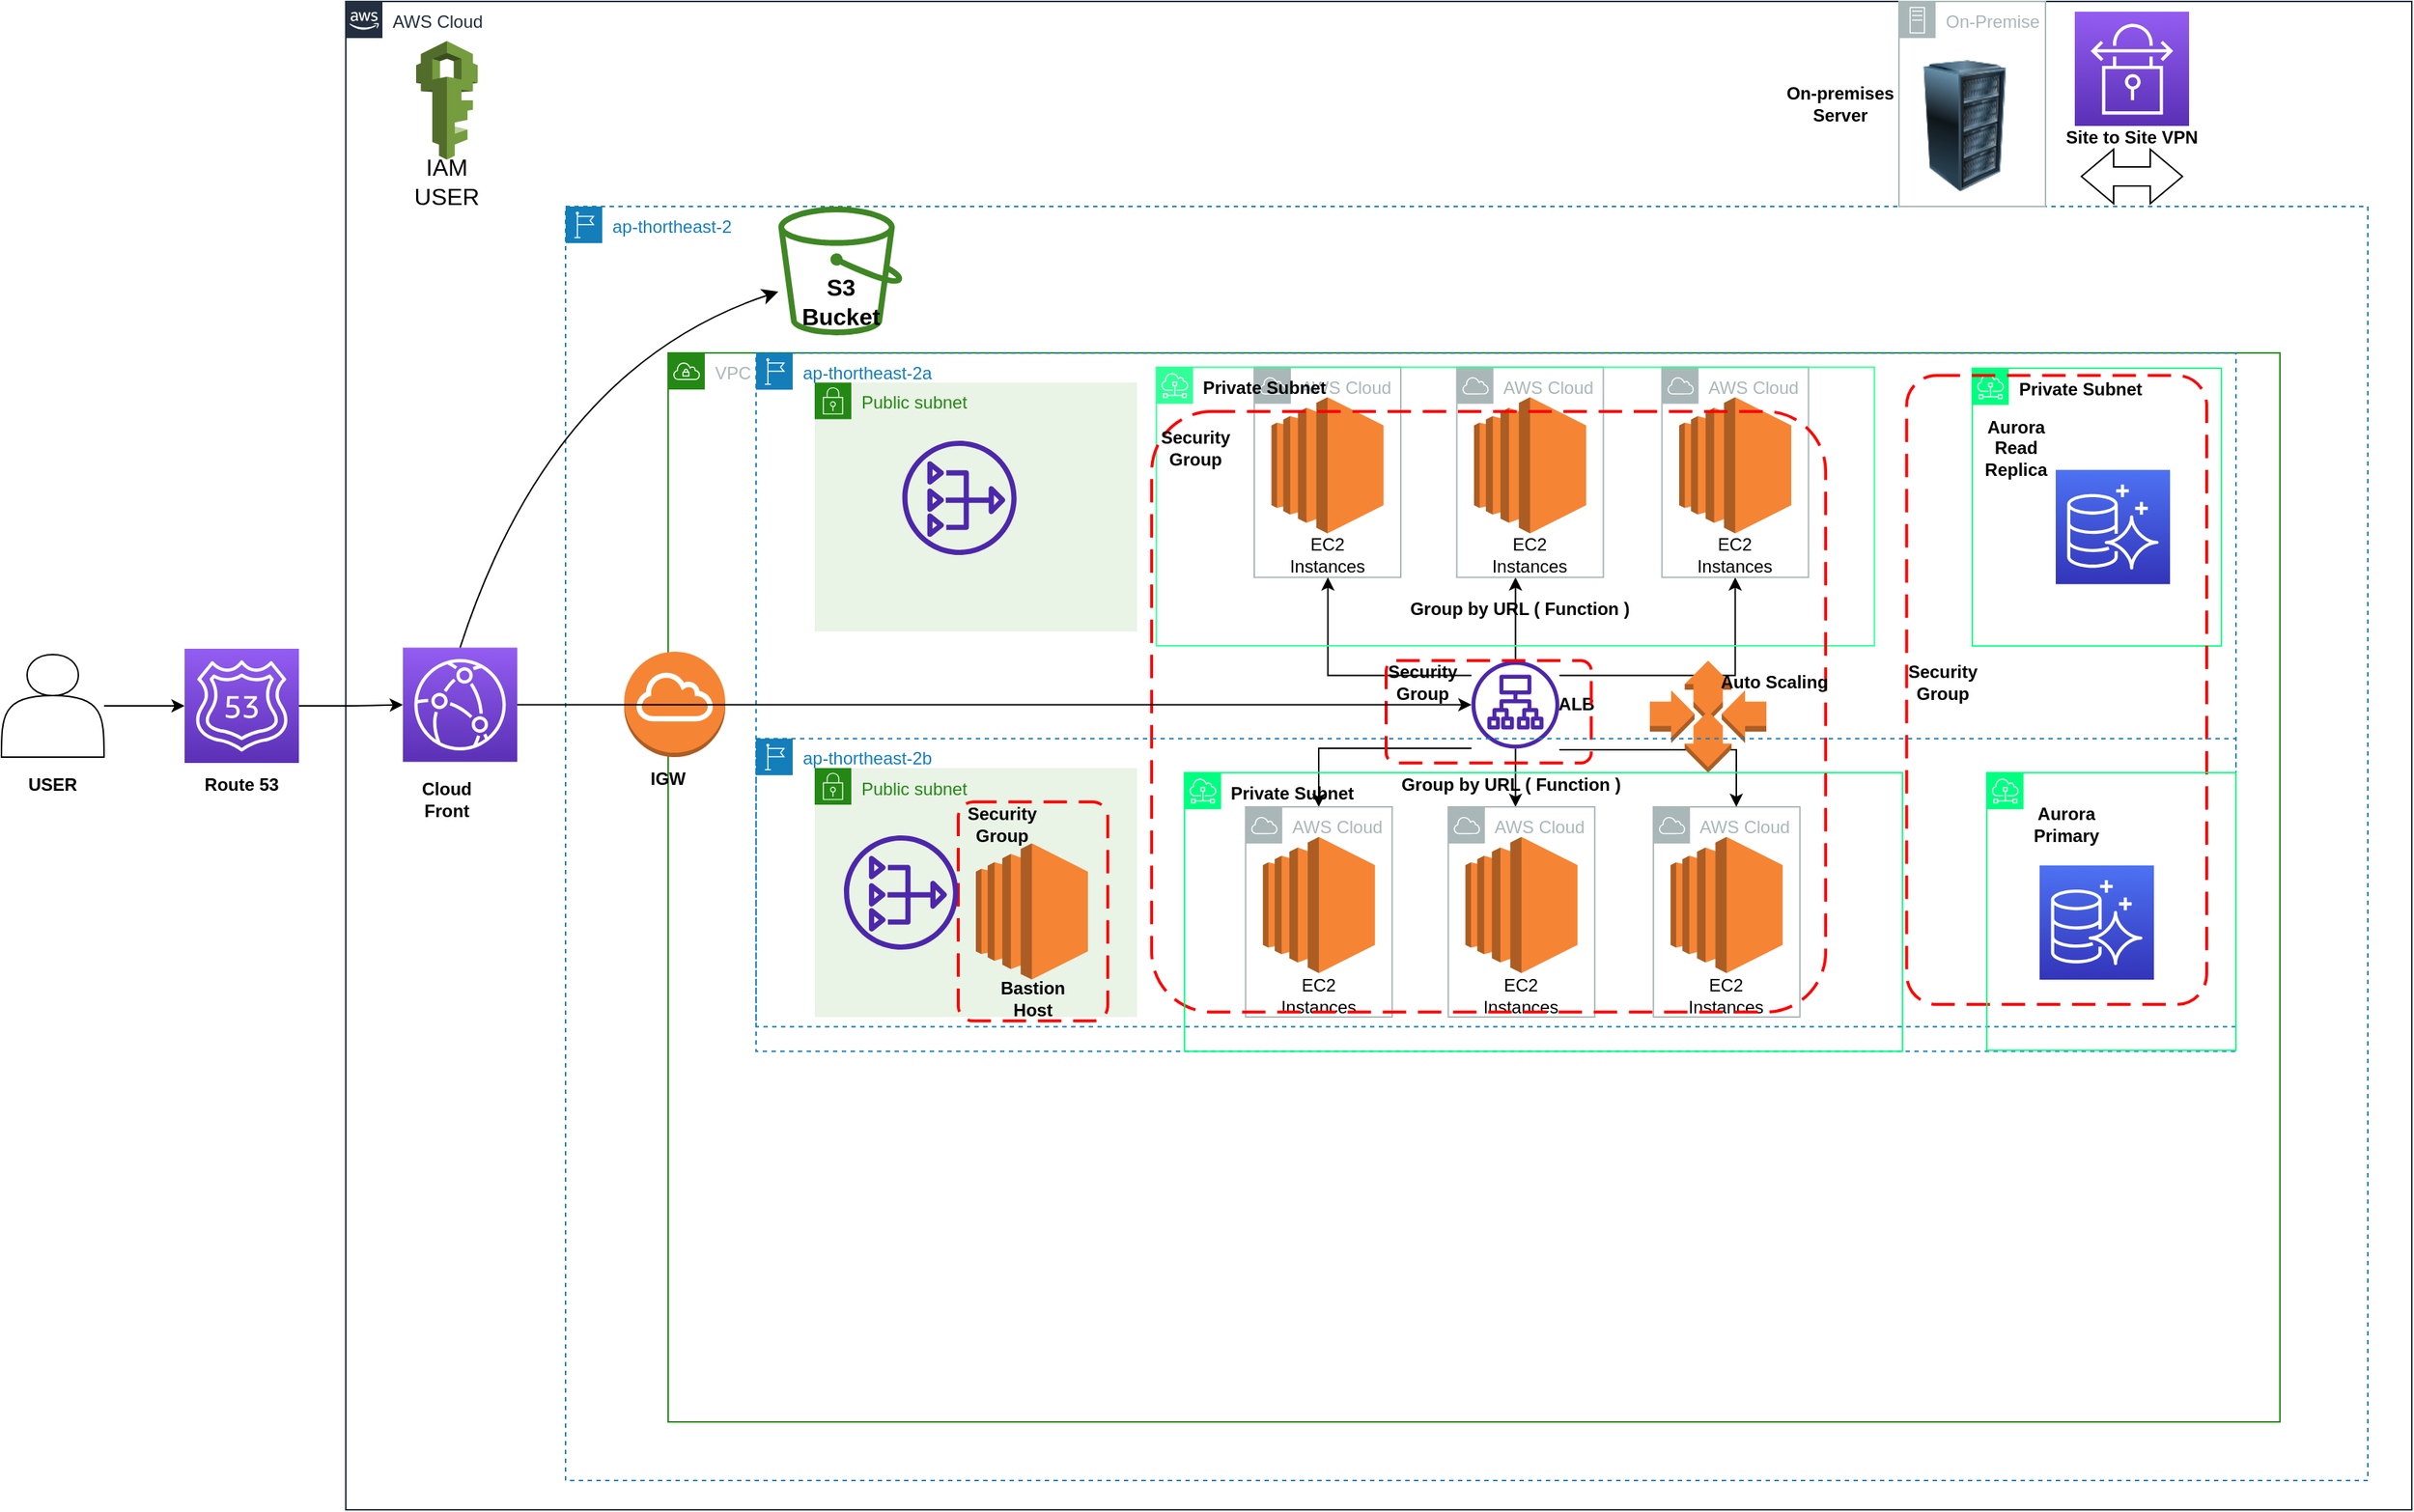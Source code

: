 <mxfile version="21.1.5" type="github">
  <diagram id="Ht1M8jgEwFfnCIfOTk4-" name="Page-1">
    <mxGraphModel dx="2459" dy="1330" grid="1" gridSize="10" guides="1" tooltips="1" connect="1" arrows="1" fold="1" page="1" pageScale="1" pageWidth="1169" pageHeight="827" math="0" shadow="0">
      <root>
        <mxCell id="0" />
        <mxCell id="1" parent="0" />
        <mxCell id="IgCXTQMukGuZrth8DPhS-2" value="AWS Cloud" style="points=[[0,0],[0.25,0],[0.5,0],[0.75,0],[1,0],[1,0.25],[1,0.5],[1,0.75],[1,1],[0.75,1],[0.5,1],[0.25,1],[0,1],[0,0.75],[0,0.5],[0,0.25]];outlineConnect=0;gradientColor=none;html=1;whiteSpace=wrap;fontSize=12;fontStyle=0;container=1;pointerEvents=0;collapsible=0;recursiveResize=0;shape=mxgraph.aws4.group;grIcon=mxgraph.aws4.group_aws_cloud_alt;strokeColor=#232F3E;fillColor=none;verticalAlign=top;align=left;spacingLeft=30;fontColor=#232F3E;dashed=0;" parent="1" vertex="1">
          <mxGeometry x="-660" y="-220" width="1410" height="1030" as="geometry" />
        </mxCell>
        <mxCell id="IgCXTQMukGuZrth8DPhS-18" value="&lt;b&gt;Cloud Front&lt;/b&gt;" style="text;strokeColor=none;align=center;fillColor=none;html=1;verticalAlign=middle;whiteSpace=wrap;rounded=0;" parent="IgCXTQMukGuZrth8DPhS-2" vertex="1">
          <mxGeometry x="39" y="530" width="60" height="30" as="geometry" />
        </mxCell>
        <mxCell id="r6WSz_JVBPb8-_I4pMfm-1" value="" style="outlineConnect=0;dashed=0;verticalLabelPosition=bottom;verticalAlign=top;align=center;html=1;shape=mxgraph.aws3.iam;fillColor=#759C3E;gradientColor=none;fontSize=16;" parent="IgCXTQMukGuZrth8DPhS-2" vertex="1">
          <mxGeometry x="48" y="27" width="42" height="81" as="geometry" />
        </mxCell>
        <mxCell id="r6WSz_JVBPb8-_I4pMfm-2" value="IAM USER" style="text;strokeColor=none;align=center;fillColor=none;html=1;verticalAlign=middle;whiteSpace=wrap;rounded=0;fontSize=16;" parent="IgCXTQMukGuZrth8DPhS-2" vertex="1">
          <mxGeometry x="39" y="108" width="60" height="30" as="geometry" />
        </mxCell>
        <mxCell id="IgCXTQMukGuZrth8DPhS-12" value="ap-thortheast-2&lt;br&gt;" style="points=[[0,0],[0.25,0],[0.5,0],[0.75,0],[1,0],[1,0.25],[1,0.5],[1,0.75],[1,1],[0.75,1],[0.5,1],[0.25,1],[0,1],[0,0.75],[0,0.5],[0,0.25]];outlineConnect=0;gradientColor=none;html=1;whiteSpace=wrap;fontSize=12;fontStyle=0;container=1;pointerEvents=0;collapsible=0;recursiveResize=0;shape=mxgraph.aws4.group;grIcon=mxgraph.aws4.group_region;strokeColor=#147EBA;fillColor=none;verticalAlign=top;align=left;spacingLeft=30;fontColor=#147EBA;dashed=1;" parent="IgCXTQMukGuZrth8DPhS-2" vertex="1">
          <mxGeometry x="150" y="140" width="1230" height="870" as="geometry" />
        </mxCell>
        <mxCell id="r6WSz_JVBPb8-_I4pMfm-3" value="" style="sketch=0;outlineConnect=0;fontColor=#232F3E;gradientColor=none;fillColor=#3F8624;strokeColor=none;dashed=0;verticalLabelPosition=bottom;verticalAlign=top;align=center;html=1;fontSize=12;fontStyle=0;aspect=fixed;pointerEvents=1;shape=mxgraph.aws4.bucket;" parent="IgCXTQMukGuZrth8DPhS-12" vertex="1">
          <mxGeometry x="145.19" width="84.62" height="88" as="geometry" />
        </mxCell>
        <mxCell id="r6WSz_JVBPb8-_I4pMfm-4" value="&lt;b&gt;S3 Bucket&lt;/b&gt;" style="text;strokeColor=none;align=center;fillColor=none;html=1;verticalAlign=middle;whiteSpace=wrap;rounded=0;fontSize=16;" parent="IgCXTQMukGuZrth8DPhS-12" vertex="1">
          <mxGeometry x="157.5" y="50" width="60" height="30" as="geometry" />
        </mxCell>
        <mxCell id="IgCXTQMukGuZrth8DPhS-20" value="VPC" style="points=[[0,0],[0.25,0],[0.5,0],[0.75,0],[1,0],[1,0.25],[1,0.5],[1,0.75],[1,1],[0.75,1],[0.5,1],[0.25,1],[0,1],[0,0.75],[0,0.5],[0,0.25]];outlineConnect=0;gradientColor=none;html=1;whiteSpace=wrap;fontSize=12;fontStyle=0;container=1;pointerEvents=0;collapsible=0;recursiveResize=0;shape=mxgraph.aws4.group;grIcon=mxgraph.aws4.group_vpc;strokeColor=#248814;fillColor=none;verticalAlign=top;align=left;spacingLeft=30;fontColor=#AAB7B8;dashed=0;" parent="IgCXTQMukGuZrth8DPhS-12" vertex="1">
          <mxGeometry x="70" y="100" width="1100" height="730" as="geometry" />
        </mxCell>
        <mxCell id="IgCXTQMukGuZrth8DPhS-19" value="" style="outlineConnect=0;dashed=0;verticalLabelPosition=bottom;verticalAlign=top;align=center;html=1;shape=mxgraph.aws3.ec2;fillColor=#F58534;gradientColor=none;" parent="IgCXTQMukGuZrth8DPhS-20" vertex="1">
          <mxGeometry x="411.75" y="30.25" width="76.5" height="93" as="geometry" />
        </mxCell>
        <mxCell id="IgCXTQMukGuZrth8DPhS-21" value="EC2 Instances" style="text;strokeColor=none;align=center;fillColor=none;html=1;verticalAlign=middle;whiteSpace=wrap;rounded=0;" parent="IgCXTQMukGuZrth8DPhS-20" vertex="1">
          <mxGeometry x="420" y="123.25" width="60" height="30" as="geometry" />
        </mxCell>
        <mxCell id="IgCXTQMukGuZrth8DPhS-25" value="AWS Cloud" style="sketch=0;outlineConnect=0;gradientColor=none;html=1;whiteSpace=wrap;fontSize=12;fontStyle=0;shape=mxgraph.aws4.group;grIcon=mxgraph.aws4.group_aws_cloud;strokeColor=#AAB7B8;fillColor=none;verticalAlign=top;align=left;spacingLeft=30;fontColor=#AAB7B8;dashed=0;" parent="IgCXTQMukGuZrth8DPhS-20" vertex="1">
          <mxGeometry x="400" y="9.75" width="100" height="143.5" as="geometry" />
        </mxCell>
        <mxCell id="IgCXTQMukGuZrth8DPhS-46" style="edgeStyle=orthogonalEdgeStyle;rounded=0;orthogonalLoop=1;jettySize=auto;html=1;" parent="IgCXTQMukGuZrth8DPhS-20" source="IgCXTQMukGuZrth8DPhS-14" target="IgCXTQMukGuZrth8DPhS-41" edge="1">
          <mxGeometry relative="1" as="geometry">
            <Array as="points">
              <mxPoint x="578.25" y="180.25" />
              <mxPoint x="578.25" y="180.25" />
            </Array>
          </mxGeometry>
        </mxCell>
        <mxCell id="IgCXTQMukGuZrth8DPhS-48" style="edgeStyle=orthogonalEdgeStyle;rounded=0;orthogonalLoop=1;jettySize=auto;html=1;" parent="IgCXTQMukGuZrth8DPhS-20" source="IgCXTQMukGuZrth8DPhS-14" target="IgCXTQMukGuZrth8DPhS-44" edge="1">
          <mxGeometry relative="1" as="geometry">
            <Array as="points">
              <mxPoint x="728.25" y="220.25" />
            </Array>
          </mxGeometry>
        </mxCell>
        <mxCell id="UFWAyGBda8T7piXSCeyq-20" value="" style="edgeStyle=orthogonalEdgeStyle;rounded=0;orthogonalLoop=1;jettySize=auto;html=1;" parent="IgCXTQMukGuZrth8DPhS-20" source="IgCXTQMukGuZrth8DPhS-14" target="UFWAyGBda8T7piXSCeyq-15" edge="1">
          <mxGeometry relative="1" as="geometry">
            <Array as="points">
              <mxPoint x="578" y="300" />
              <mxPoint x="578" y="300" />
            </Array>
          </mxGeometry>
        </mxCell>
        <mxCell id="UFWAyGBda8T7piXSCeyq-21" style="edgeStyle=orthogonalEdgeStyle;rounded=0;orthogonalLoop=1;jettySize=auto;html=1;" parent="IgCXTQMukGuZrth8DPhS-20" source="IgCXTQMukGuZrth8DPhS-14" target="UFWAyGBda8T7piXSCeyq-9" edge="1">
          <mxGeometry relative="1" as="geometry">
            <Array as="points">
              <mxPoint x="444" y="270" />
            </Array>
          </mxGeometry>
        </mxCell>
        <mxCell id="IgCXTQMukGuZrth8DPhS-14" value="" style="sketch=0;outlineConnect=0;fontColor=#232F3E;gradientColor=none;fillColor=#4D27AA;strokeColor=none;dashed=0;verticalLabelPosition=bottom;verticalAlign=top;align=center;html=1;fontSize=12;fontStyle=0;aspect=fixed;pointerEvents=1;shape=mxgraph.aws4.application_load_balancer;" parent="IgCXTQMukGuZrth8DPhS-20" vertex="1">
          <mxGeometry x="548.25" y="210.25" width="60" height="60" as="geometry" />
        </mxCell>
        <mxCell id="IgCXTQMukGuZrth8DPhS-26" style="edgeStyle=orthogonalEdgeStyle;rounded=0;orthogonalLoop=1;jettySize=auto;html=1;" parent="IgCXTQMukGuZrth8DPhS-20" source="IgCXTQMukGuZrth8DPhS-14" target="IgCXTQMukGuZrth8DPhS-25" edge="1">
          <mxGeometry relative="1" as="geometry">
            <Array as="points">
              <mxPoint x="450.25" y="220.25" />
            </Array>
          </mxGeometry>
        </mxCell>
        <mxCell id="IgCXTQMukGuZrth8DPhS-39" value="" style="outlineConnect=0;dashed=0;verticalLabelPosition=bottom;verticalAlign=top;align=center;html=1;shape=mxgraph.aws3.ec2;fillColor=#F58534;gradientColor=none;" parent="IgCXTQMukGuZrth8DPhS-20" vertex="1">
          <mxGeometry x="550" y="30.25" width="76.5" height="93" as="geometry" />
        </mxCell>
        <mxCell id="IgCXTQMukGuZrth8DPhS-40" value="EC2 Instances" style="text;strokeColor=none;align=center;fillColor=none;html=1;verticalAlign=middle;whiteSpace=wrap;rounded=0;" parent="IgCXTQMukGuZrth8DPhS-20" vertex="1">
          <mxGeometry x="558.25" y="123.25" width="60" height="30" as="geometry" />
        </mxCell>
        <mxCell id="IgCXTQMukGuZrth8DPhS-41" value="AWS Cloud" style="sketch=0;outlineConnect=0;gradientColor=none;html=1;whiteSpace=wrap;fontSize=12;fontStyle=0;shape=mxgraph.aws4.group;grIcon=mxgraph.aws4.group_aws_cloud;strokeColor=#AAB7B8;fillColor=none;verticalAlign=top;align=left;spacingLeft=30;fontColor=#AAB7B8;dashed=0;" parent="IgCXTQMukGuZrth8DPhS-20" vertex="1">
          <mxGeometry x="538.25" y="9.75" width="100" height="143.5" as="geometry" />
        </mxCell>
        <mxCell id="IgCXTQMukGuZrth8DPhS-42" value="" style="outlineConnect=0;dashed=0;verticalLabelPosition=bottom;verticalAlign=top;align=center;html=1;shape=mxgraph.aws3.ec2;fillColor=#F58534;gradientColor=none;" parent="IgCXTQMukGuZrth8DPhS-20" vertex="1">
          <mxGeometry x="690" y="30.25" width="76.5" height="93" as="geometry" />
        </mxCell>
        <mxCell id="IgCXTQMukGuZrth8DPhS-43" value="EC2 Instances" style="text;strokeColor=none;align=center;fillColor=none;html=1;verticalAlign=middle;whiteSpace=wrap;rounded=0;" parent="IgCXTQMukGuZrth8DPhS-20" vertex="1">
          <mxGeometry x="698.25" y="123.25" width="60" height="30" as="geometry" />
        </mxCell>
        <mxCell id="IgCXTQMukGuZrth8DPhS-44" value="AWS Cloud" style="sketch=0;outlineConnect=0;gradientColor=none;html=1;whiteSpace=wrap;fontSize=12;fontStyle=0;shape=mxgraph.aws4.group;grIcon=mxgraph.aws4.group_aws_cloud;strokeColor=#AAB7B8;fillColor=none;verticalAlign=top;align=left;spacingLeft=30;fontColor=#AAB7B8;dashed=0;" parent="IgCXTQMukGuZrth8DPhS-20" vertex="1">
          <mxGeometry x="678.25" y="9.75" width="100" height="143.5" as="geometry" />
        </mxCell>
        <mxCell id="IgCXTQMukGuZrth8DPhS-50" value="&lt;b&gt;Group by URL ( Function )&amp;nbsp;&lt;/b&gt;" style="text;strokeColor=none;align=center;fillColor=none;html=1;verticalAlign=middle;whiteSpace=wrap;rounded=0;" parent="IgCXTQMukGuZrth8DPhS-20" vertex="1">
          <mxGeometry x="488.25" y="160.25" width="190" height="30" as="geometry" />
        </mxCell>
        <mxCell id="IgCXTQMukGuZrth8DPhS-17" value="&lt;b&gt;ALB&lt;/b&gt;" style="text;strokeColor=none;align=center;fillColor=none;html=1;verticalAlign=middle;whiteSpace=wrap;rounded=0;" parent="IgCXTQMukGuZrth8DPhS-20" vertex="1">
          <mxGeometry x="590" y="225.25" width="60" height="30" as="geometry" />
        </mxCell>
        <mxCell id="UFWAyGBda8T7piXSCeyq-2" value="" style="outlineConnect=0;dashed=0;verticalLabelPosition=bottom;verticalAlign=top;align=center;html=1;shape=mxgraph.aws3.internet_gateway;fillColor=#F58534;gradientColor=none;" parent="IgCXTQMukGuZrth8DPhS-20" vertex="1">
          <mxGeometry x="-30" y="204" width="69" height="72" as="geometry" />
        </mxCell>
        <mxCell id="UFWAyGBda8T7piXSCeyq-3" value="&lt;b&gt;IGW&lt;/b&gt;" style="text;strokeColor=none;align=center;fillColor=none;html=1;verticalAlign=middle;whiteSpace=wrap;rounded=0;" parent="IgCXTQMukGuZrth8DPhS-20" vertex="1">
          <mxGeometry x="-30" y="276" width="60" height="30" as="geometry" />
        </mxCell>
        <mxCell id="UFWAyGBda8T7piXSCeyq-4" value="Public subnet" style="points=[[0,0],[0.25,0],[0.5,0],[0.75,0],[1,0],[1,0.25],[1,0.5],[1,0.75],[1,1],[0.75,1],[0.5,1],[0.25,1],[0,1],[0,0.75],[0,0.5],[0,0.25]];outlineConnect=0;gradientColor=none;html=1;whiteSpace=wrap;fontSize=12;fontStyle=0;container=1;pointerEvents=0;collapsible=0;recursiveResize=0;shape=mxgraph.aws4.group;grIcon=mxgraph.aws4.group_security_group;grStroke=0;strokeColor=#248814;fillColor=#E9F3E6;verticalAlign=top;align=left;spacingLeft=30;fontColor=#248814;dashed=0;" parent="IgCXTQMukGuZrth8DPhS-20" vertex="1">
          <mxGeometry x="100" y="283.5" width="220" height="170" as="geometry" />
        </mxCell>
        <mxCell id="UFWAyGBda8T7piXSCeyq-7" value="" style="outlineConnect=0;dashed=0;verticalLabelPosition=bottom;verticalAlign=top;align=center;html=1;shape=mxgraph.aws3.ec2;fillColor=#F58534;gradientColor=none;" parent="IgCXTQMukGuZrth8DPhS-20" vertex="1">
          <mxGeometry x="405.88" y="330.5" width="76.5" height="93" as="geometry" />
        </mxCell>
        <mxCell id="UFWAyGBda8T7piXSCeyq-8" value="EC2 Instances" style="text;strokeColor=none;align=center;fillColor=none;html=1;verticalAlign=middle;whiteSpace=wrap;rounded=0;" parent="IgCXTQMukGuZrth8DPhS-20" vertex="1">
          <mxGeometry x="414.13" y="423.5" width="60" height="30" as="geometry" />
        </mxCell>
        <mxCell id="UFWAyGBda8T7piXSCeyq-9" value="AWS Cloud" style="sketch=0;outlineConnect=0;gradientColor=none;html=1;whiteSpace=wrap;fontSize=12;fontStyle=0;shape=mxgraph.aws4.group;grIcon=mxgraph.aws4.group_aws_cloud;strokeColor=#AAB7B8;fillColor=none;verticalAlign=top;align=left;spacingLeft=30;fontColor=#AAB7B8;dashed=0;" parent="IgCXTQMukGuZrth8DPhS-20" vertex="1">
          <mxGeometry x="394.13" y="310" width="100" height="143.5" as="geometry" />
        </mxCell>
        <mxCell id="UFWAyGBda8T7piXSCeyq-13" value="" style="outlineConnect=0;dashed=0;verticalLabelPosition=bottom;verticalAlign=top;align=center;html=1;shape=mxgraph.aws3.ec2;fillColor=#F58534;gradientColor=none;" parent="IgCXTQMukGuZrth8DPhS-20" vertex="1">
          <mxGeometry x="544.13" y="330.5" width="76.5" height="93" as="geometry" />
        </mxCell>
        <mxCell id="UFWAyGBda8T7piXSCeyq-14" value="EC2 Instances" style="text;strokeColor=none;align=center;fillColor=none;html=1;verticalAlign=middle;whiteSpace=wrap;rounded=0;" parent="IgCXTQMukGuZrth8DPhS-20" vertex="1">
          <mxGeometry x="552.38" y="423.5" width="60" height="30" as="geometry" />
        </mxCell>
        <mxCell id="UFWAyGBda8T7piXSCeyq-15" value="AWS Cloud" style="sketch=0;outlineConnect=0;gradientColor=none;html=1;whiteSpace=wrap;fontSize=12;fontStyle=0;shape=mxgraph.aws4.group;grIcon=mxgraph.aws4.group_aws_cloud;strokeColor=#AAB7B8;fillColor=none;verticalAlign=top;align=left;spacingLeft=30;fontColor=#AAB7B8;dashed=0;" parent="IgCXTQMukGuZrth8DPhS-20" vertex="1">
          <mxGeometry x="532.38" y="310" width="100" height="143.5" as="geometry" />
        </mxCell>
        <mxCell id="UFWAyGBda8T7piXSCeyq-16" value="" style="outlineConnect=0;dashed=0;verticalLabelPosition=bottom;verticalAlign=top;align=center;html=1;shape=mxgraph.aws3.ec2;fillColor=#F58534;gradientColor=none;" parent="IgCXTQMukGuZrth8DPhS-20" vertex="1">
          <mxGeometry x="684.13" y="330.5" width="76.5" height="93" as="geometry" />
        </mxCell>
        <mxCell id="UFWAyGBda8T7piXSCeyq-17" value="EC2 Instances" style="text;strokeColor=none;align=center;fillColor=none;html=1;verticalAlign=middle;whiteSpace=wrap;rounded=0;" parent="IgCXTQMukGuZrth8DPhS-20" vertex="1">
          <mxGeometry x="692.38" y="423.5" width="60" height="30" as="geometry" />
        </mxCell>
        <mxCell id="UFWAyGBda8T7piXSCeyq-19" value="AWS Cloud" style="sketch=0;outlineConnect=0;gradientColor=none;html=1;whiteSpace=wrap;fontSize=12;fontStyle=0;shape=mxgraph.aws4.group;grIcon=mxgraph.aws4.group_aws_cloud;strokeColor=#AAB7B8;fillColor=none;verticalAlign=top;align=left;spacingLeft=30;fontColor=#AAB7B8;dashed=0;" parent="IgCXTQMukGuZrth8DPhS-20" vertex="1">
          <mxGeometry x="672.38" y="310" width="100" height="143.5" as="geometry" />
        </mxCell>
        <mxCell id="UFWAyGBda8T7piXSCeyq-25" style="edgeStyle=orthogonalEdgeStyle;rounded=0;orthogonalLoop=1;jettySize=auto;html=1;" parent="IgCXTQMukGuZrth8DPhS-20" target="UFWAyGBda8T7piXSCeyq-19" edge="1">
          <mxGeometry relative="1" as="geometry">
            <Array as="points">
              <mxPoint x="729" y="271" />
            </Array>
            <mxPoint x="608.25" y="271" as="sourcePoint" />
            <mxPoint x="728.25" y="204" as="targetPoint" />
          </mxGeometry>
        </mxCell>
        <mxCell id="UFWAyGBda8T7piXSCeyq-6" value="Public subnet" style="points=[[0,0],[0.25,0],[0.5,0],[0.75,0],[1,0],[1,0.25],[1,0.5],[1,0.75],[1,1],[0.75,1],[0.5,1],[0.25,1],[0,1],[0,0.75],[0,0.5],[0,0.25]];outlineConnect=0;gradientColor=none;html=1;whiteSpace=wrap;fontSize=12;fontStyle=0;container=1;pointerEvents=0;collapsible=0;recursiveResize=0;shape=mxgraph.aws4.group;grIcon=mxgraph.aws4.group_security_group;grStroke=0;strokeColor=#248814;fillColor=#E9F3E6;verticalAlign=top;align=left;spacingLeft=30;fontColor=#248814;dashed=0;" parent="IgCXTQMukGuZrth8DPhS-20" vertex="1">
          <mxGeometry x="100" y="20.25" width="220" height="170" as="geometry" />
        </mxCell>
        <mxCell id="UFWAyGBda8T7piXSCeyq-33" value="" style="sketch=0;outlineConnect=0;fontColor=#232F3E;gradientColor=none;fillColor=#4D27AA;strokeColor=none;dashed=0;verticalLabelPosition=bottom;verticalAlign=top;align=center;html=1;fontSize=12;fontStyle=0;aspect=fixed;pointerEvents=1;shape=mxgraph.aws4.nat_gateway;" parent="UFWAyGBda8T7piXSCeyq-6" vertex="1">
          <mxGeometry x="59.81" y="39.75" width="78" height="78" as="geometry" />
        </mxCell>
        <mxCell id="UFWAyGBda8T7piXSCeyq-28" value="&lt;b style=&quot;border-color: var(--border-color); color: rgb(0, 0, 0); text-align: center;&quot;&gt;Private Subnet&lt;/b&gt;" style="sketch=0;outlineConnect=0;gradientColor=none;html=1;whiteSpace=wrap;fontSize=12;fontStyle=0;shape=mxgraph.aws4.group;grIcon=mxgraph.aws4.group_subnet;strokeColor=#33FF99;fillColor=none;verticalAlign=top;align=left;spacingLeft=30;fontColor=#E8E8E8;dashed=0;" parent="IgCXTQMukGuZrth8DPhS-20" vertex="1">
          <mxGeometry x="333.25" y="9.75" width="490" height="190.25" as="geometry" />
        </mxCell>
        <mxCell id="UFWAyGBda8T7piXSCeyq-45" value="ap-thortheast-2a" style="points=[[0,0],[0.25,0],[0.5,0],[0.75,0],[1,0],[1,0.25],[1,0.5],[1,0.75],[1,1],[0.75,1],[0.5,1],[0.25,1],[0,1],[0,0.75],[0,0.5],[0,0.25]];outlineConnect=0;gradientColor=none;html=1;whiteSpace=wrap;fontSize=12;fontStyle=0;container=1;pointerEvents=0;collapsible=0;recursiveResize=0;shape=mxgraph.aws4.group;grIcon=mxgraph.aws4.group_region;strokeColor=#147EBA;fillColor=none;verticalAlign=top;align=left;spacingLeft=30;fontColor=#147EBA;dashed=1;" parent="IgCXTQMukGuZrth8DPhS-20" vertex="1">
          <mxGeometry x="60" y="0.13" width="1010" height="460" as="geometry" />
        </mxCell>
        <mxCell id="UFWAyGBda8T7piXSCeyq-47" value="&lt;b style=&quot;border-color: var(--border-color); color: rgb(0, 0, 0); text-align: center;&quot;&gt;Private Subnet&lt;/b&gt;" style="sketch=0;outlineConnect=0;gradientColor=none;html=1;whiteSpace=wrap;fontSize=12;fontStyle=0;shape=mxgraph.aws4.group;grIcon=mxgraph.aws4.group_subnet;strokeColor=#00FF80;fillColor=none;verticalAlign=top;align=left;spacingLeft=30;fontColor=#E8E8E8;dashed=0;" parent="UFWAyGBda8T7piXSCeyq-45" vertex="1">
          <mxGeometry x="830" y="10.43" width="170" height="189.57" as="geometry" />
        </mxCell>
        <mxCell id="UFWAyGBda8T7piXSCeyq-50" value="" style="sketch=0;points=[[0,0,0],[0.25,0,0],[0.5,0,0],[0.75,0,0],[1,0,0],[0,1,0],[0.25,1,0],[0.5,1,0],[0.75,1,0],[1,1,0],[0,0.25,0],[0,0.5,0],[0,0.75,0],[1,0.25,0],[1,0.5,0],[1,0.75,0]];outlineConnect=0;fontColor=#232F3E;gradientColor=#4D72F3;gradientDirection=north;fillColor=#3334B9;strokeColor=#ffffff;dashed=0;verticalLabelPosition=bottom;verticalAlign=top;align=center;html=1;fontSize=12;fontStyle=0;aspect=fixed;shape=mxgraph.aws4.resourceIcon;resIcon=mxgraph.aws4.aurora;" parent="UFWAyGBda8T7piXSCeyq-45" vertex="1">
          <mxGeometry x="887" y="79.74" width="78" height="78" as="geometry" />
        </mxCell>
        <mxCell id="UFWAyGBda8T7piXSCeyq-53" value="&lt;b&gt;Aurora Read Replica&lt;/b&gt;" style="text;strokeColor=none;align=center;fillColor=none;html=1;verticalAlign=middle;whiteSpace=wrap;rounded=0;" parent="UFWAyGBda8T7piXSCeyq-45" vertex="1">
          <mxGeometry x="830" y="49.87" width="60" height="29.87" as="geometry" />
        </mxCell>
        <mxCell id="UFWAyGBda8T7piXSCeyq-68" value="" style="rounded=1;arcSize=10;dashed=1;strokeColor=#ff0000;fillColor=none;gradientColor=none;dashPattern=8 4;strokeWidth=2;" parent="UFWAyGBda8T7piXSCeyq-45" vertex="1">
          <mxGeometry x="430" y="210" width="140" height="69.87" as="geometry" />
        </mxCell>
        <mxCell id="UFWAyGBda8T7piXSCeyq-69" value="&lt;b&gt;Security Group&lt;/b&gt;" style="text;strokeColor=none;align=center;fillColor=none;html=1;verticalAlign=middle;whiteSpace=wrap;rounded=0;" parent="UFWAyGBda8T7piXSCeyq-45" vertex="1">
          <mxGeometry x="430" y="220" width="50" height="9.74" as="geometry" />
        </mxCell>
        <mxCell id="UFWAyGBda8T7piXSCeyq-71" value="" style="rounded=1;arcSize=10;dashed=1;strokeColor=#ff0000;fillColor=none;gradientColor=none;dashPattern=8 4;strokeWidth=2;" parent="UFWAyGBda8T7piXSCeyq-45" vertex="1">
          <mxGeometry x="138" y="306.54" width="102" height="149.5" as="geometry" />
        </mxCell>
        <mxCell id="UFWAyGBda8T7piXSCeyq-72" value="&lt;b&gt;Security Group&lt;/b&gt;" style="text;strokeColor=none;align=center;fillColor=none;html=1;verticalAlign=middle;whiteSpace=wrap;rounded=0;" parent="UFWAyGBda8T7piXSCeyq-45" vertex="1">
          <mxGeometry x="138" y="306.54" width="60" height="30" as="geometry" />
        </mxCell>
        <mxCell id="UFWAyGBda8T7piXSCeyq-73" value="" style="rounded=1;arcSize=10;dashed=1;strokeColor=#ff0000;fillColor=none;gradientColor=none;dashPattern=8 4;strokeWidth=2;" parent="UFWAyGBda8T7piXSCeyq-45" vertex="1">
          <mxGeometry x="785.25" y="15.24" width="204.75" height="429.53" as="geometry" />
        </mxCell>
        <mxCell id="UFWAyGBda8T7piXSCeyq-74" value="&lt;b&gt;Security Group&lt;/b&gt;" style="text;strokeColor=none;align=center;fillColor=none;html=1;verticalAlign=middle;whiteSpace=wrap;rounded=0;" parent="UFWAyGBda8T7piXSCeyq-45" vertex="1">
          <mxGeometry x="780" y="204.64" width="60" height="40.47" as="geometry" />
        </mxCell>
        <mxCell id="UFWAyGBda8T7piXSCeyq-75" value="" style="rounded=1;arcSize=10;dashed=1;strokeColor=#ff0000;fillColor=none;gradientColor=none;dashPattern=8 4;strokeWidth=2;" parent="UFWAyGBda8T7piXSCeyq-45" vertex="1">
          <mxGeometry x="270" y="39.87" width="460" height="410.13" as="geometry" />
        </mxCell>
        <mxCell id="UFWAyGBda8T7piXSCeyq-76" value="&lt;b&gt;Security Group&lt;/b&gt;" style="text;strokeColor=none;align=center;fillColor=none;html=1;verticalAlign=middle;whiteSpace=wrap;rounded=0;" parent="UFWAyGBda8T7piXSCeyq-45" vertex="1">
          <mxGeometry x="270" y="49.74" width="60" height="30" as="geometry" />
        </mxCell>
        <mxCell id="UFWAyGBda8T7piXSCeyq-64" value="&lt;b&gt;Bastion Host&lt;/b&gt;" style="text;strokeColor=none;align=center;fillColor=none;html=1;verticalAlign=middle;whiteSpace=wrap;rounded=0;" parent="UFWAyGBda8T7piXSCeyq-45" vertex="1">
          <mxGeometry x="159" y="426.04" width="60" height="30" as="geometry" />
        </mxCell>
        <mxCell id="lxxXyWxkW9DUi6qf5qQC-1" value="" style="outlineConnect=0;dashed=0;verticalLabelPosition=bottom;verticalAlign=top;align=center;html=1;shape=mxgraph.aws3.auto_scaling;fillColor=#F58534;gradientColor=none;" vertex="1" parent="UFWAyGBda8T7piXSCeyq-45">
          <mxGeometry x="610" y="210" width="79.5" height="76.5" as="geometry" />
        </mxCell>
        <mxCell id="lxxXyWxkW9DUi6qf5qQC-3" value="&lt;b&gt;Auto Scaling&lt;/b&gt;" style="text;strokeColor=none;align=center;fillColor=none;html=1;verticalAlign=middle;whiteSpace=wrap;rounded=0;" vertex="1" parent="UFWAyGBda8T7piXSCeyq-45">
          <mxGeometry x="620" y="210" width="150" height="30" as="geometry" />
        </mxCell>
        <mxCell id="UFWAyGBda8T7piXSCeyq-46" value="ap-thortheast-2b" style="points=[[0,0],[0.25,0],[0.5,0],[0.75,0],[1,0],[1,0.25],[1,0.5],[1,0.75],[1,1],[0.75,1],[0.5,1],[0.25,1],[0,1],[0,0.75],[0,0.5],[0,0.25]];outlineConnect=0;gradientColor=none;html=1;whiteSpace=wrap;fontSize=12;fontStyle=0;container=1;pointerEvents=0;collapsible=0;recursiveResize=0;shape=mxgraph.aws4.group;grIcon=mxgraph.aws4.group_region;strokeColor=#147EBA;fillColor=none;verticalAlign=top;align=left;spacingLeft=30;fontColor=#147EBA;dashed=1;" parent="IgCXTQMukGuZrth8DPhS-20" vertex="1">
          <mxGeometry x="60" y="263.37" width="1010" height="213.51" as="geometry" />
        </mxCell>
        <mxCell id="UFWAyGBda8T7piXSCeyq-30" value="&lt;b style=&quot;border-color: var(--border-color); color: rgb(0, 0, 0); text-align: center;&quot;&gt;Private Subnet&lt;/b&gt;" style="sketch=0;outlineConnect=0;gradientColor=none;html=1;whiteSpace=wrap;fontSize=12;fontStyle=0;shape=mxgraph.aws4.group;grIcon=mxgraph.aws4.group_subnet;strokeColor=#00FF80;fillColor=none;verticalAlign=top;align=left;spacingLeft=30;fontColor=#E8E8E8;dashed=0;" parent="UFWAyGBda8T7piXSCeyq-46" vertex="1">
          <mxGeometry x="292.38" y="23.26" width="490" height="190.25" as="geometry" />
        </mxCell>
        <mxCell id="UFWAyGBda8T7piXSCeyq-49" value="&lt;br&gt;&lt;div style=&quot;text-align: center;&quot;&gt;&lt;span style=&quot;background-color: initial;&quot;&gt;&lt;font color=&quot;#000000&quot;&gt;&lt;b&gt;Aurora&lt;/b&gt;&lt;/font&gt;&lt;/span&gt;&lt;/div&gt;&lt;div style=&quot;text-align: center;&quot;&gt;&lt;font color=&quot;#000000&quot;&gt;&lt;b&gt;Primary&lt;/b&gt;&lt;/font&gt;&lt;/div&gt;" style="sketch=0;outlineConnect=0;gradientColor=none;html=1;whiteSpace=wrap;fontSize=12;fontStyle=0;shape=mxgraph.aws4.group;grIcon=mxgraph.aws4.group_subnet;strokeColor=#00FF80;fillColor=none;verticalAlign=top;align=left;spacingLeft=30;fontColor=#E8E8E8;dashed=0;" parent="UFWAyGBda8T7piXSCeyq-46" vertex="1">
          <mxGeometry x="840" y="23.26" width="170" height="189.57" as="geometry" />
        </mxCell>
        <mxCell id="UFWAyGBda8T7piXSCeyq-52" value="" style="sketch=0;points=[[0,0,0],[0.25,0,0],[0.5,0,0],[0.75,0,0],[1,0,0],[0,1,0],[0.25,1,0],[0.5,1,0],[0.75,1,0],[1,1,0],[0,0.25,0],[0,0.5,0],[0,0.75,0],[1,0.25,0],[1,0.5,0],[1,0.75,0]];outlineConnect=0;fontColor=#232F3E;gradientColor=#4D72F3;gradientDirection=north;fillColor=#3334B9;strokeColor=#ffffff;dashed=0;verticalLabelPosition=bottom;verticalAlign=top;align=center;html=1;fontSize=12;fontStyle=0;aspect=fixed;shape=mxgraph.aws4.resourceIcon;resIcon=mxgraph.aws4.aurora;" parent="UFWAyGBda8T7piXSCeyq-46" vertex="1">
          <mxGeometry x="876" y="86.63" width="78" height="78" as="geometry" />
        </mxCell>
        <mxCell id="UFWAyGBda8T7piXSCeyq-63" value="" style="outlineConnect=0;dashed=0;verticalLabelPosition=bottom;verticalAlign=top;align=center;html=1;shape=mxgraph.aws3.ec2;fillColor=#F58534;gradientColor=none;" parent="UFWAyGBda8T7piXSCeyq-46" vertex="1">
          <mxGeometry x="150" y="71.55" width="76.5" height="93" as="geometry" />
        </mxCell>
        <mxCell id="UFWAyGBda8T7piXSCeyq-34" value="" style="sketch=0;outlineConnect=0;fontColor=#232F3E;gradientColor=none;fillColor=#4D27AA;strokeColor=none;dashed=0;verticalLabelPosition=bottom;verticalAlign=top;align=center;html=1;fontSize=12;fontStyle=0;aspect=fixed;pointerEvents=1;shape=mxgraph.aws4.nat_gateway;" parent="UFWAyGBda8T7piXSCeyq-46" vertex="1">
          <mxGeometry x="60" y="66.13" width="78" height="78" as="geometry" />
        </mxCell>
        <mxCell id="UFWAyGBda8T7piXSCeyq-18" value="&lt;b&gt;Group by URL ( Function )&amp;nbsp;&lt;/b&gt;" style="text;strokeColor=none;align=center;fillColor=none;html=1;verticalAlign=middle;whiteSpace=wrap;rounded=0;" parent="UFWAyGBda8T7piXSCeyq-46" vertex="1">
          <mxGeometry x="422.38" y="16.63" width="190" height="30" as="geometry" />
        </mxCell>
        <mxCell id="IgCXTQMukGuZrth8DPhS-10" value="" style="sketch=0;points=[[0,0,0],[0.25,0,0],[0.5,0,0],[0.75,0,0],[1,0,0],[0,1,0],[0.25,1,0],[0.5,1,0],[0.75,1,0],[1,1,0],[0,0.25,0],[0,0.5,0],[0,0.75,0],[1,0.25,0],[1,0.5,0],[1,0.75,0]];outlineConnect=0;fontColor=#232F3E;gradientColor=#945DF2;gradientDirection=north;fillColor=#5A30B5;strokeColor=#ffffff;dashed=0;verticalLabelPosition=bottom;verticalAlign=top;align=center;html=1;fontSize=12;fontStyle=0;aspect=fixed;shape=mxgraph.aws4.resourceIcon;resIcon=mxgraph.aws4.cloudfront;" parent="IgCXTQMukGuZrth8DPhS-2" vertex="1">
          <mxGeometry x="39" y="441.25" width="78" height="78" as="geometry" />
        </mxCell>
        <mxCell id="IgCXTQMukGuZrth8DPhS-16" style="edgeStyle=orthogonalEdgeStyle;rounded=0;orthogonalLoop=1;jettySize=auto;html=1;" parent="IgCXTQMukGuZrth8DPhS-2" source="IgCXTQMukGuZrth8DPhS-10" target="IgCXTQMukGuZrth8DPhS-14" edge="1">
          <mxGeometry relative="1" as="geometry">
            <Array as="points">
              <mxPoint x="390" y="480" />
              <mxPoint x="390" y="480" />
            </Array>
          </mxGeometry>
        </mxCell>
        <mxCell id="r6WSz_JVBPb8-_I4pMfm-6" style="edgeStyle=none;curved=1;rounded=0;orthogonalLoop=1;jettySize=auto;html=1;exitX=0.5;exitY=0;exitDx=0;exitDy=0;exitPerimeter=0;fontSize=12;startSize=8;endSize=8;" parent="IgCXTQMukGuZrth8DPhS-2" source="IgCXTQMukGuZrth8DPhS-10" target="r6WSz_JVBPb8-_I4pMfm-3" edge="1">
          <mxGeometry relative="1" as="geometry">
            <Array as="points">
              <mxPoint x="140" y="250" />
            </Array>
          </mxGeometry>
        </mxCell>
        <mxCell id="UFWAyGBda8T7piXSCeyq-58" value="" style="sketch=0;points=[[0,0,0],[0.25,0,0],[0.5,0,0],[0.75,0,0],[1,0,0],[0,1,0],[0.25,1,0],[0.5,1,0],[0.75,1,0],[1,1,0],[0,0.25,0],[0,0.5,0],[0,0.75,0],[1,0.25,0],[1,0.5,0],[1,0.75,0]];outlineConnect=0;fontColor=#232F3E;gradientColor=#945DF2;gradientDirection=north;fillColor=#5A30B5;strokeColor=#ffffff;dashed=0;verticalLabelPosition=bottom;verticalAlign=top;align=center;html=1;fontSize=12;fontStyle=0;aspect=fixed;shape=mxgraph.aws4.resourceIcon;resIcon=mxgraph.aws4.site_to_site_vpn;" parent="IgCXTQMukGuZrth8DPhS-2" vertex="1">
          <mxGeometry x="1180" y="7" width="78" height="78" as="geometry" />
        </mxCell>
        <mxCell id="IgCXTQMukGuZrth8DPhS-23" value="On-Premise" style="sketch=0;outlineConnect=0;gradientColor=none;html=1;whiteSpace=wrap;fontSize=12;fontStyle=0;shape=mxgraph.aws4.group;grIcon=mxgraph.aws4.group_on_premise;strokeColor=#AAB7B8;fillColor=none;verticalAlign=top;align=left;spacingLeft=30;fontColor=#AAB7B8;dashed=0;" parent="IgCXTQMukGuZrth8DPhS-2" vertex="1">
          <mxGeometry x="1060" width="100" height="140" as="geometry" />
        </mxCell>
        <mxCell id="IgCXTQMukGuZrth8DPhS-24" value="" style="image;html=1;image=img/lib/clip_art/computers/Server_Rack_128x128.png" parent="IgCXTQMukGuZrth8DPhS-2" vertex="1">
          <mxGeometry x="1060" y="40" width="90" height="90" as="geometry" />
        </mxCell>
        <mxCell id="IgCXTQMukGuZrth8DPhS-28" value="&lt;b&gt;On-premises Server&lt;/b&gt;" style="text;strokeColor=none;align=center;fillColor=none;html=1;verticalAlign=middle;whiteSpace=wrap;rounded=0;" parent="IgCXTQMukGuZrth8DPhS-2" vertex="1">
          <mxGeometry x="970" y="55" width="100" height="30" as="geometry" />
        </mxCell>
        <mxCell id="UFWAyGBda8T7piXSCeyq-61" value="&lt;b&gt;Site to Site VPN&lt;/b&gt;" style="text;strokeColor=none;align=center;fillColor=none;html=1;verticalAlign=middle;whiteSpace=wrap;rounded=0;" parent="IgCXTQMukGuZrth8DPhS-2" vertex="1">
          <mxGeometry x="1169" y="78" width="100" height="30" as="geometry" />
        </mxCell>
        <mxCell id="UFWAyGBda8T7piXSCeyq-77" value="" style="html=1;shadow=0;dashed=0;align=center;verticalAlign=middle;shape=mxgraph.arrows2.twoWayArrow;dy=0.65;dx=22;" parent="IgCXTQMukGuZrth8DPhS-2" vertex="1">
          <mxGeometry x="1184.5" y="101" width="69" height="37" as="geometry" />
        </mxCell>
        <mxCell id="IgCXTQMukGuZrth8DPhS-9" style="edgeStyle=orthogonalEdgeStyle;rounded=0;orthogonalLoop=1;jettySize=auto;html=1;entryX=0;entryY=0.5;entryDx=0;entryDy=0;entryPerimeter=0;" parent="1" source="IgCXTQMukGuZrth8DPhS-3" target="IgCXTQMukGuZrth8DPhS-6" edge="1">
          <mxGeometry relative="1" as="geometry" />
        </mxCell>
        <mxCell id="IgCXTQMukGuZrth8DPhS-3" value="" style="shape=actor;whiteSpace=wrap;html=1;" parent="1" vertex="1">
          <mxGeometry x="-895" y="226" width="70" height="70" as="geometry" />
        </mxCell>
        <mxCell id="IgCXTQMukGuZrth8DPhS-7" value="&lt;b&gt;USER&lt;/b&gt;" style="text;strokeColor=none;align=center;fillColor=none;html=1;verticalAlign=middle;whiteSpace=wrap;rounded=0;" parent="1" vertex="1">
          <mxGeometry x="-890" y="300" width="60" height="30" as="geometry" />
        </mxCell>
        <mxCell id="IgCXTQMukGuZrth8DPhS-6" value="" style="sketch=0;points=[[0,0,0],[0.25,0,0],[0.5,0,0],[0.75,0,0],[1,0,0],[0,1,0],[0.25,1,0],[0.5,1,0],[0.75,1,0],[1,1,0],[0,0.25,0],[0,0.5,0],[0,0.75,0],[1,0.25,0],[1,0.5,0],[1,0.75,0]];outlineConnect=0;fontColor=#232F3E;gradientColor=#945DF2;gradientDirection=north;fillColor=#5A30B5;strokeColor=#ffffff;dashed=0;verticalLabelPosition=bottom;verticalAlign=top;align=center;html=1;fontSize=12;fontStyle=0;aspect=fixed;shape=mxgraph.aws4.resourceIcon;resIcon=mxgraph.aws4.route_53;" parent="1" vertex="1">
          <mxGeometry x="-770" y="222" width="78" height="78" as="geometry" />
        </mxCell>
        <mxCell id="IgCXTQMukGuZrth8DPhS-11" value="" style="edgeStyle=orthogonalEdgeStyle;rounded=0;orthogonalLoop=1;jettySize=auto;html=1;" parent="1" source="IgCXTQMukGuZrth8DPhS-6" target="IgCXTQMukGuZrth8DPhS-10" edge="1">
          <mxGeometry relative="1" as="geometry" />
        </mxCell>
        <mxCell id="IgCXTQMukGuZrth8DPhS-8" value="&lt;b&gt;Route 53&lt;/b&gt;" style="text;strokeColor=none;align=center;fillColor=none;html=1;verticalAlign=middle;whiteSpace=wrap;rounded=0;" parent="1" vertex="1">
          <mxGeometry x="-761" y="300" width="60" height="30" as="geometry" />
        </mxCell>
      </root>
    </mxGraphModel>
  </diagram>
</mxfile>
